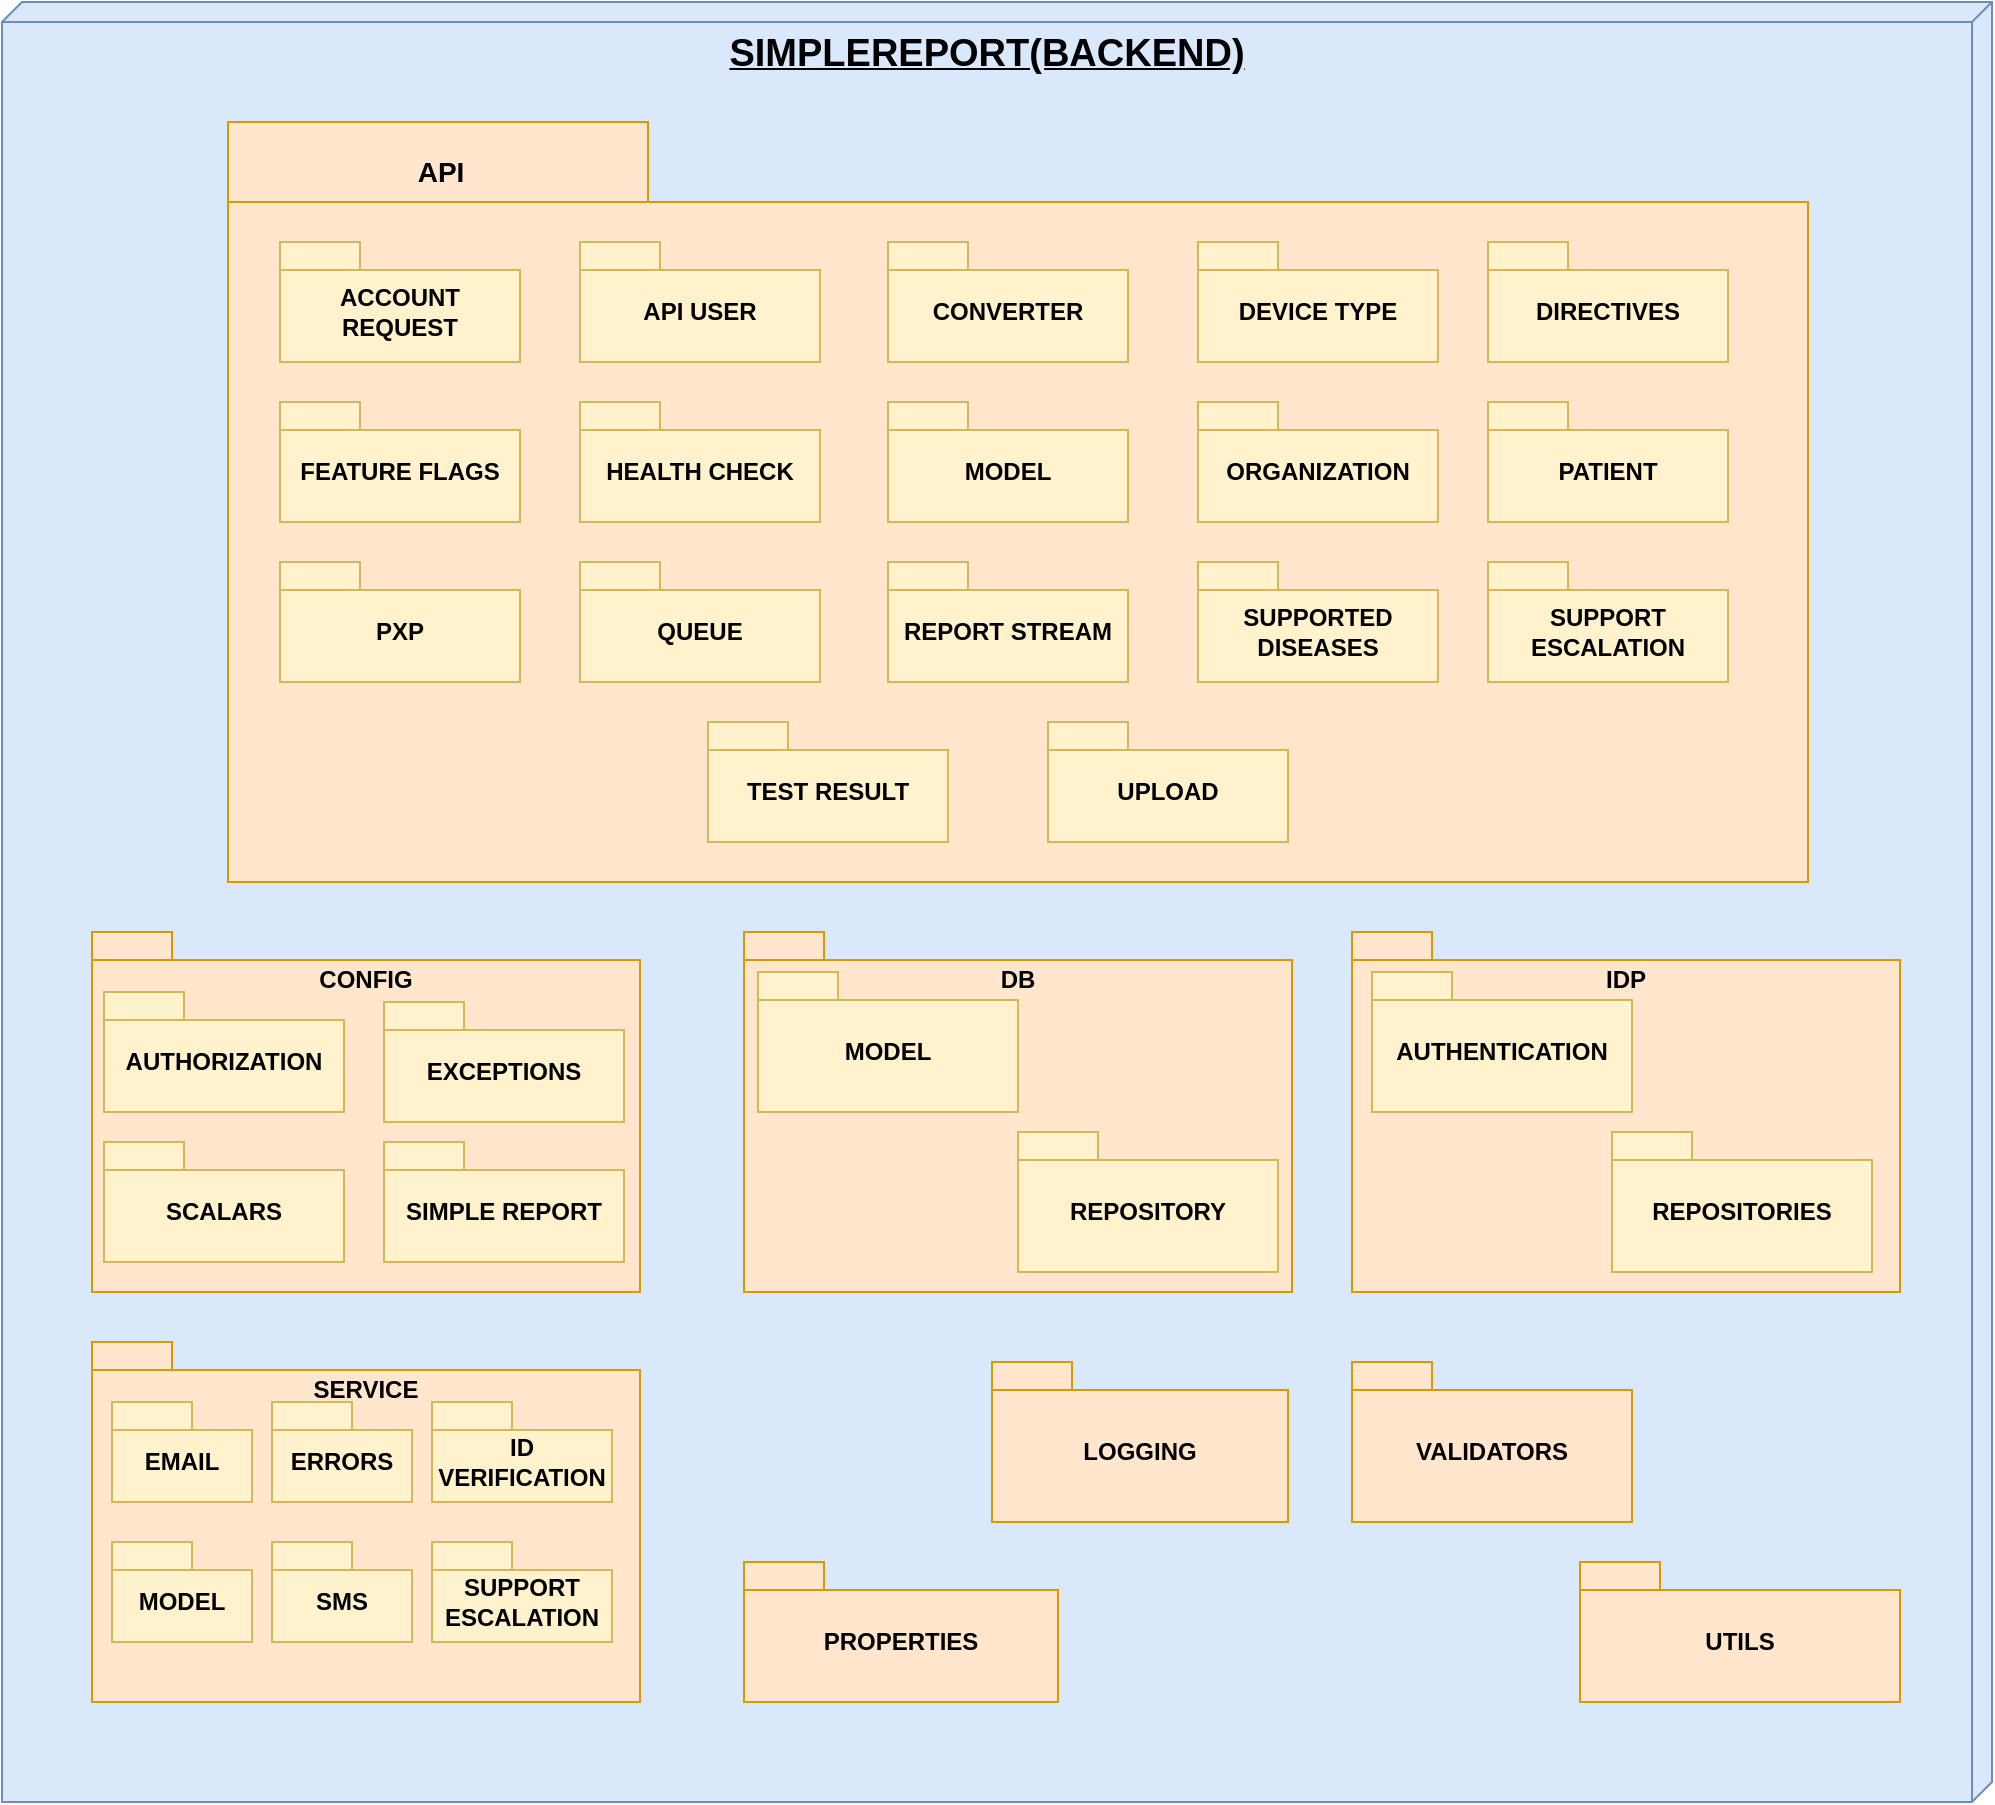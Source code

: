 <mxfile version="26.0.15">
  <diagram name="Página-1" id="QH5zIUuXEXCb2VkOmi7S">
    <mxGraphModel dx="1235" dy="669" grid="1" gridSize="10" guides="1" tooltips="1" connect="1" arrows="1" fold="1" page="1" pageScale="1" pageWidth="827" pageHeight="1169" math="0" shadow="0">
      <root>
        <mxCell id="0" />
        <mxCell id="1" parent="0" />
        <mxCell id="xPKt4m1vADzZ8n8QkJy3-52" value="SIMPLEREPORT(BACKEND)" style="verticalAlign=top;align=center;spacingTop=8;spacingLeft=2;spacingRight=12;shape=cube;size=10;direction=south;fontStyle=5;html=1;whiteSpace=wrap;fillColor=#dae8fc;strokeColor=#6c8ebf;fontSize=19;" vertex="1" parent="1">
          <mxGeometry x="45" y="120" width="995" height="900" as="geometry" />
        </mxCell>
        <mxCell id="xPKt4m1vADzZ8n8QkJy3-1" value="VALIDATORS" style="shape=folder;fontStyle=1;spacingTop=10;tabWidth=40;tabHeight=14;tabPosition=left;html=1;whiteSpace=wrap;verticalAlign=middle;fillColor=#ffe6cc;strokeColor=#d79b00;" vertex="1" parent="1">
          <mxGeometry x="720" y="800" width="140" height="80" as="geometry" />
        </mxCell>
        <mxCell id="xPKt4m1vADzZ8n8QkJy3-9" value="LOGGING" style="shape=folder;fontStyle=1;spacingTop=10;tabWidth=40;tabHeight=14;tabPosition=left;html=1;whiteSpace=wrap;verticalAlign=middle;fillColor=#ffe6cc;strokeColor=#d79b00;" vertex="1" parent="1">
          <mxGeometry x="540" y="800" width="148" height="80" as="geometry" />
        </mxCell>
        <mxCell id="xPKt4m1vADzZ8n8QkJy3-10" value="IDP" style="shape=folder;fontStyle=1;spacingTop=10;tabWidth=40;tabHeight=14;tabPosition=left;html=1;whiteSpace=wrap;verticalAlign=top;fillColor=#ffe6cc;strokeColor=#d79b00;" vertex="1" parent="1">
          <mxGeometry x="720" y="585" width="274" height="180" as="geometry" />
        </mxCell>
        <mxCell id="xPKt4m1vADzZ8n8QkJy3-11" value="DB" style="shape=folder;fontStyle=1;spacingTop=10;tabWidth=40;tabHeight=14;tabPosition=left;html=1;whiteSpace=wrap;verticalAlign=top;fillColor=#ffe6cc;strokeColor=#d79b00;" vertex="1" parent="1">
          <mxGeometry x="416" y="585" width="274" height="180" as="geometry" />
        </mxCell>
        <mxCell id="xPKt4m1vADzZ8n8QkJy3-12" value="CONFIG" style="shape=folder;fontStyle=1;spacingTop=10;tabWidth=40;tabHeight=14;tabPosition=left;html=1;whiteSpace=wrap;verticalAlign=top;fillColor=#ffe6cc;strokeColor=#d79b00;" vertex="1" parent="1">
          <mxGeometry x="90" y="585" width="274" height="180" as="geometry" />
        </mxCell>
        <mxCell id="xPKt4m1vADzZ8n8QkJy3-13" value="&amp;nbsp; &amp;nbsp; &amp;nbsp; &amp;nbsp; &amp;nbsp; &amp;nbsp; &amp;nbsp; &amp;nbsp; &amp;nbsp; &amp;nbsp; &amp;nbsp; &amp;nbsp; API" style="shape=folder;fontStyle=1;spacingTop=10;tabWidth=210;tabHeight=40;tabPosition=left;html=1;whiteSpace=wrap;verticalAlign=top;fillColor=#ffe6cc;strokeColor=#d79b00;align=left;fontSize=14;" vertex="1" parent="1">
          <mxGeometry x="158" y="180" width="790" height="380" as="geometry" />
        </mxCell>
        <mxCell id="xPKt4m1vADzZ8n8QkJy3-15" value="SERVICE" style="shape=folder;fontStyle=1;spacingTop=10;tabWidth=40;tabHeight=14;tabPosition=left;html=1;whiteSpace=wrap;verticalAlign=top;fillColor=#ffe6cc;strokeColor=#d79b00;" vertex="1" parent="1">
          <mxGeometry x="90" y="790" width="274" height="180" as="geometry" />
        </mxCell>
        <mxCell id="xPKt4m1vADzZ8n8QkJy3-14" value="UTILS" style="shape=folder;fontStyle=1;spacingTop=10;tabWidth=40;tabHeight=14;tabPosition=left;html=1;whiteSpace=wrap;verticalAlign=middle;fillColor=#ffe6cc;strokeColor=#d79b00;" vertex="1" parent="1">
          <mxGeometry x="834" y="900" width="160" height="70" as="geometry" />
        </mxCell>
        <mxCell id="xPKt4m1vADzZ8n8QkJy3-16" value="PROPERTIES" style="shape=folder;fontStyle=1;spacingTop=10;tabWidth=40;tabHeight=14;tabPosition=left;html=1;whiteSpace=wrap;verticalAlign=middle;fillColor=#ffe6cc;strokeColor=#d79b00;align=center;" vertex="1" parent="1">
          <mxGeometry x="416" y="900" width="157" height="70" as="geometry" />
        </mxCell>
        <mxCell id="xPKt4m1vADzZ8n8QkJy3-8" value="EMAIL" style="shape=folder;fontStyle=1;spacingTop=10;tabWidth=40;tabHeight=14;tabPosition=left;html=1;whiteSpace=wrap;fillColor=#fff2cc;strokeColor=#d6b656;" vertex="1" parent="1">
          <mxGeometry x="100" y="820" width="70" height="50" as="geometry" />
        </mxCell>
        <mxCell id="xPKt4m1vADzZ8n8QkJy3-7" value="ERRORS" style="shape=folder;fontStyle=1;spacingTop=10;tabWidth=40;tabHeight=14;tabPosition=left;html=1;whiteSpace=wrap;fillColor=#fff2cc;strokeColor=#d6b656;" vertex="1" parent="1">
          <mxGeometry x="180" y="820" width="70" height="50" as="geometry" />
        </mxCell>
        <mxCell id="xPKt4m1vADzZ8n8QkJy3-6" value="ID VERIFICATION" style="shape=folder;fontStyle=1;spacingTop=10;tabWidth=40;tabHeight=14;tabPosition=left;html=1;whiteSpace=wrap;fillColor=#fff2cc;strokeColor=#d6b656;" vertex="1" parent="1">
          <mxGeometry x="260" y="820" width="90" height="50" as="geometry" />
        </mxCell>
        <mxCell id="xPKt4m1vADzZ8n8QkJy3-18" value="MODEL" style="shape=folder;fontStyle=1;spacingTop=10;tabWidth=40;tabHeight=14;tabPosition=left;html=1;whiteSpace=wrap;fillColor=#fff2cc;strokeColor=#d6b656;" vertex="1" parent="1">
          <mxGeometry x="100" y="890" width="70" height="50" as="geometry" />
        </mxCell>
        <mxCell id="xPKt4m1vADzZ8n8QkJy3-19" value="SMS" style="shape=folder;fontStyle=1;spacingTop=10;tabWidth=40;tabHeight=14;tabPosition=left;html=1;whiteSpace=wrap;fillColor=#fff2cc;strokeColor=#d6b656;" vertex="1" parent="1">
          <mxGeometry x="180" y="890" width="70" height="50" as="geometry" />
        </mxCell>
        <mxCell id="xPKt4m1vADzZ8n8QkJy3-20" value="SUPPORT ESCALATION" style="shape=folder;fontStyle=1;spacingTop=10;tabWidth=40;tabHeight=14;tabPosition=left;html=1;whiteSpace=wrap;fillColor=#fff2cc;strokeColor=#d6b656;" vertex="1" parent="1">
          <mxGeometry x="260" y="890" width="90" height="50" as="geometry" />
        </mxCell>
        <mxCell id="xPKt4m1vADzZ8n8QkJy3-4" value="AUTHENTICATION" style="shape=folder;fontStyle=1;spacingTop=10;tabWidth=40;tabHeight=14;tabPosition=left;html=1;whiteSpace=wrap;fillColor=#fff2cc;strokeColor=#d6b656;" vertex="1" parent="1">
          <mxGeometry x="730" y="605" width="130" height="70" as="geometry" />
        </mxCell>
        <mxCell id="xPKt4m1vADzZ8n8QkJy3-22" value="REPOSITORIES" style="shape=folder;fontStyle=1;spacingTop=10;tabWidth=40;tabHeight=14;tabPosition=left;html=1;whiteSpace=wrap;fillColor=#fff2cc;strokeColor=#d6b656;" vertex="1" parent="1">
          <mxGeometry x="850" y="685" width="130" height="70" as="geometry" />
        </mxCell>
        <mxCell id="xPKt4m1vADzZ8n8QkJy3-23" value="REPOSITORY" style="shape=folder;fontStyle=1;spacingTop=10;tabWidth=40;tabHeight=14;tabPosition=left;html=1;whiteSpace=wrap;fillColor=#fff2cc;strokeColor=#d6b656;" vertex="1" parent="1">
          <mxGeometry x="553" y="685" width="130" height="70" as="geometry" />
        </mxCell>
        <mxCell id="xPKt4m1vADzZ8n8QkJy3-24" value="MODEL" style="shape=folder;fontStyle=1;spacingTop=10;tabWidth=40;tabHeight=14;tabPosition=left;html=1;whiteSpace=wrap;fillColor=#fff2cc;strokeColor=#d6b656;" vertex="1" parent="1">
          <mxGeometry x="423" y="605" width="130" height="70" as="geometry" />
        </mxCell>
        <mxCell id="xPKt4m1vADzZ8n8QkJy3-28" value="AUTHORIZATION" style="shape=folder;fontStyle=1;spacingTop=10;tabWidth=40;tabHeight=14;tabPosition=left;html=1;whiteSpace=wrap;fillColor=#fff2cc;strokeColor=#d6b656;" vertex="1" parent="1">
          <mxGeometry x="96" y="615" width="120" height="60" as="geometry" />
        </mxCell>
        <mxCell id="xPKt4m1vADzZ8n8QkJy3-29" value="SCALARS" style="shape=folder;fontStyle=1;spacingTop=10;tabWidth=40;tabHeight=14;tabPosition=left;html=1;whiteSpace=wrap;fillColor=#fff2cc;strokeColor=#d6b656;" vertex="1" parent="1">
          <mxGeometry x="96" y="690" width="120" height="60" as="geometry" />
        </mxCell>
        <mxCell id="xPKt4m1vADzZ8n8QkJy3-30" value="SIMPLE REPORT" style="shape=folder;fontStyle=1;spacingTop=10;tabWidth=40;tabHeight=14;tabPosition=left;html=1;whiteSpace=wrap;fillColor=#fff2cc;strokeColor=#d6b656;" vertex="1" parent="1">
          <mxGeometry x="236" y="690" width="120" height="60" as="geometry" />
        </mxCell>
        <mxCell id="xPKt4m1vADzZ8n8QkJy3-31" value="EXCEPTIONS" style="shape=folder;fontStyle=1;spacingTop=10;tabWidth=40;tabHeight=14;tabPosition=left;html=1;whiteSpace=wrap;fillColor=#fff2cc;strokeColor=#d6b656;" vertex="1" parent="1">
          <mxGeometry x="236" y="620" width="120" height="60" as="geometry" />
        </mxCell>
        <mxCell id="xPKt4m1vADzZ8n8QkJy3-32" value="DIRECTIVES" style="shape=folder;fontStyle=1;spacingTop=10;tabWidth=40;tabHeight=14;tabPosition=left;html=1;whiteSpace=wrap;fillColor=#fff2cc;strokeColor=#d6b656;" vertex="1" parent="1">
          <mxGeometry x="788" y="240" width="120" height="60" as="geometry" />
        </mxCell>
        <mxCell id="xPKt4m1vADzZ8n8QkJy3-33" value="PXP" style="shape=folder;fontStyle=1;spacingTop=10;tabWidth=40;tabHeight=14;tabPosition=left;html=1;whiteSpace=wrap;fillColor=#fff2cc;strokeColor=#d6b656;" vertex="1" parent="1">
          <mxGeometry x="184" y="400" width="120" height="60" as="geometry" />
        </mxCell>
        <mxCell id="xPKt4m1vADzZ8n8QkJy3-34" value="ORGANIZATION" style="shape=folder;fontStyle=1;spacingTop=10;tabWidth=40;tabHeight=14;tabPosition=left;html=1;whiteSpace=wrap;fillColor=#fff2cc;strokeColor=#d6b656;" vertex="1" parent="1">
          <mxGeometry x="643" y="320" width="120" height="60" as="geometry" />
        </mxCell>
        <mxCell id="xPKt4m1vADzZ8n8QkJy3-35" value="MODEL" style="shape=folder;fontStyle=1;spacingTop=10;tabWidth=40;tabHeight=14;tabPosition=left;html=1;whiteSpace=wrap;fillColor=#fff2cc;strokeColor=#d6b656;" vertex="1" parent="1">
          <mxGeometry x="488" y="320" width="120" height="60" as="geometry" />
        </mxCell>
        <mxCell id="xPKt4m1vADzZ8n8QkJy3-36" value="DEVICE TYPE" style="shape=folder;fontStyle=1;spacingTop=10;tabWidth=40;tabHeight=14;tabPosition=left;html=1;whiteSpace=wrap;fillColor=#fff2cc;strokeColor=#d6b656;" vertex="1" parent="1">
          <mxGeometry x="643" y="240" width="120" height="60" as="geometry" />
        </mxCell>
        <mxCell id="xPKt4m1vADzZ8n8QkJy3-37" value="CONVERTER" style="shape=folder;fontStyle=1;spacingTop=10;tabWidth=40;tabHeight=14;tabPosition=left;html=1;whiteSpace=wrap;fillColor=#fff2cc;strokeColor=#d6b656;" vertex="1" parent="1">
          <mxGeometry x="488" y="240" width="120" height="60" as="geometry" />
        </mxCell>
        <mxCell id="xPKt4m1vADzZ8n8QkJy3-38" value="HEALTH CHECK" style="shape=folder;fontStyle=1;spacingTop=10;tabWidth=40;tabHeight=14;tabPosition=left;html=1;whiteSpace=wrap;fillColor=#fff2cc;strokeColor=#d6b656;" vertex="1" parent="1">
          <mxGeometry x="334" y="320" width="120" height="60" as="geometry" />
        </mxCell>
        <mxCell id="xPKt4m1vADzZ8n8QkJy3-39" value="API USER" style="shape=folder;fontStyle=1;spacingTop=10;tabWidth=40;tabHeight=14;tabPosition=left;html=1;whiteSpace=wrap;fillColor=#fff2cc;strokeColor=#d6b656;" vertex="1" parent="1">
          <mxGeometry x="334" y="240" width="120" height="60" as="geometry" />
        </mxCell>
        <mxCell id="xPKt4m1vADzZ8n8QkJy3-40" value="FEATURE FLAGS" style="shape=folder;fontStyle=1;spacingTop=10;tabWidth=40;tabHeight=14;tabPosition=left;html=1;whiteSpace=wrap;fillColor=#fff2cc;strokeColor=#d6b656;" vertex="1" parent="1">
          <mxGeometry x="184" y="320" width="120" height="60" as="geometry" />
        </mxCell>
        <mxCell id="xPKt4m1vADzZ8n8QkJy3-41" value="ACCOUNT REQUEST" style="shape=folder;fontStyle=1;spacingTop=10;tabWidth=40;tabHeight=14;tabPosition=left;html=1;whiteSpace=wrap;fillColor=#fff2cc;strokeColor=#d6b656;" vertex="1" parent="1">
          <mxGeometry x="184" y="240" width="120" height="60" as="geometry" />
        </mxCell>
        <mxCell id="xPKt4m1vADzZ8n8QkJy3-43" value="UPLOAD" style="shape=folder;fontStyle=1;spacingTop=10;tabWidth=40;tabHeight=14;tabPosition=left;html=1;whiteSpace=wrap;fillColor=#fff2cc;strokeColor=#d6b656;" vertex="1" parent="1">
          <mxGeometry x="568" y="480" width="120" height="60" as="geometry" />
        </mxCell>
        <mxCell id="xPKt4m1vADzZ8n8QkJy3-44" value="TEST RESULT" style="shape=folder;fontStyle=1;spacingTop=10;tabWidth=40;tabHeight=14;tabPosition=left;html=1;whiteSpace=wrap;fillColor=#fff2cc;strokeColor=#d6b656;" vertex="1" parent="1">
          <mxGeometry x="398" y="480" width="120" height="60" as="geometry" />
        </mxCell>
        <mxCell id="xPKt4m1vADzZ8n8QkJy3-45" value="SUPPORT ESCALATION" style="shape=folder;fontStyle=1;spacingTop=10;tabWidth=40;tabHeight=14;tabPosition=left;html=1;whiteSpace=wrap;fillColor=#fff2cc;strokeColor=#d6b656;" vertex="1" parent="1">
          <mxGeometry x="788" y="400" width="120" height="60" as="geometry" />
        </mxCell>
        <mxCell id="xPKt4m1vADzZ8n8QkJy3-46" value="SUPPORTED DISEASES" style="shape=folder;fontStyle=1;spacingTop=10;tabWidth=40;tabHeight=14;tabPosition=left;html=1;whiteSpace=wrap;fillColor=#fff2cc;strokeColor=#d6b656;" vertex="1" parent="1">
          <mxGeometry x="643" y="400" width="120" height="60" as="geometry" />
        </mxCell>
        <mxCell id="xPKt4m1vADzZ8n8QkJy3-47" value="REPORT STREAM" style="shape=folder;fontStyle=1;spacingTop=10;tabWidth=40;tabHeight=14;tabPosition=left;html=1;whiteSpace=wrap;fillColor=#fff2cc;strokeColor=#d6b656;" vertex="1" parent="1">
          <mxGeometry x="488" y="400" width="120" height="60" as="geometry" />
        </mxCell>
        <mxCell id="xPKt4m1vADzZ8n8QkJy3-48" value="QUEUE" style="shape=folder;fontStyle=1;spacingTop=10;tabWidth=40;tabHeight=14;tabPosition=left;html=1;whiteSpace=wrap;fillColor=#fff2cc;strokeColor=#d6b656;" vertex="1" parent="1">
          <mxGeometry x="334" y="400" width="120" height="60" as="geometry" />
        </mxCell>
        <mxCell id="xPKt4m1vADzZ8n8QkJy3-49" value="PATIENT" style="shape=folder;fontStyle=1;spacingTop=10;tabWidth=40;tabHeight=14;tabPosition=left;html=1;whiteSpace=wrap;fillColor=#fff2cc;strokeColor=#d6b656;" vertex="1" parent="1">
          <mxGeometry x="788" y="320" width="120" height="60" as="geometry" />
        </mxCell>
      </root>
    </mxGraphModel>
  </diagram>
</mxfile>
